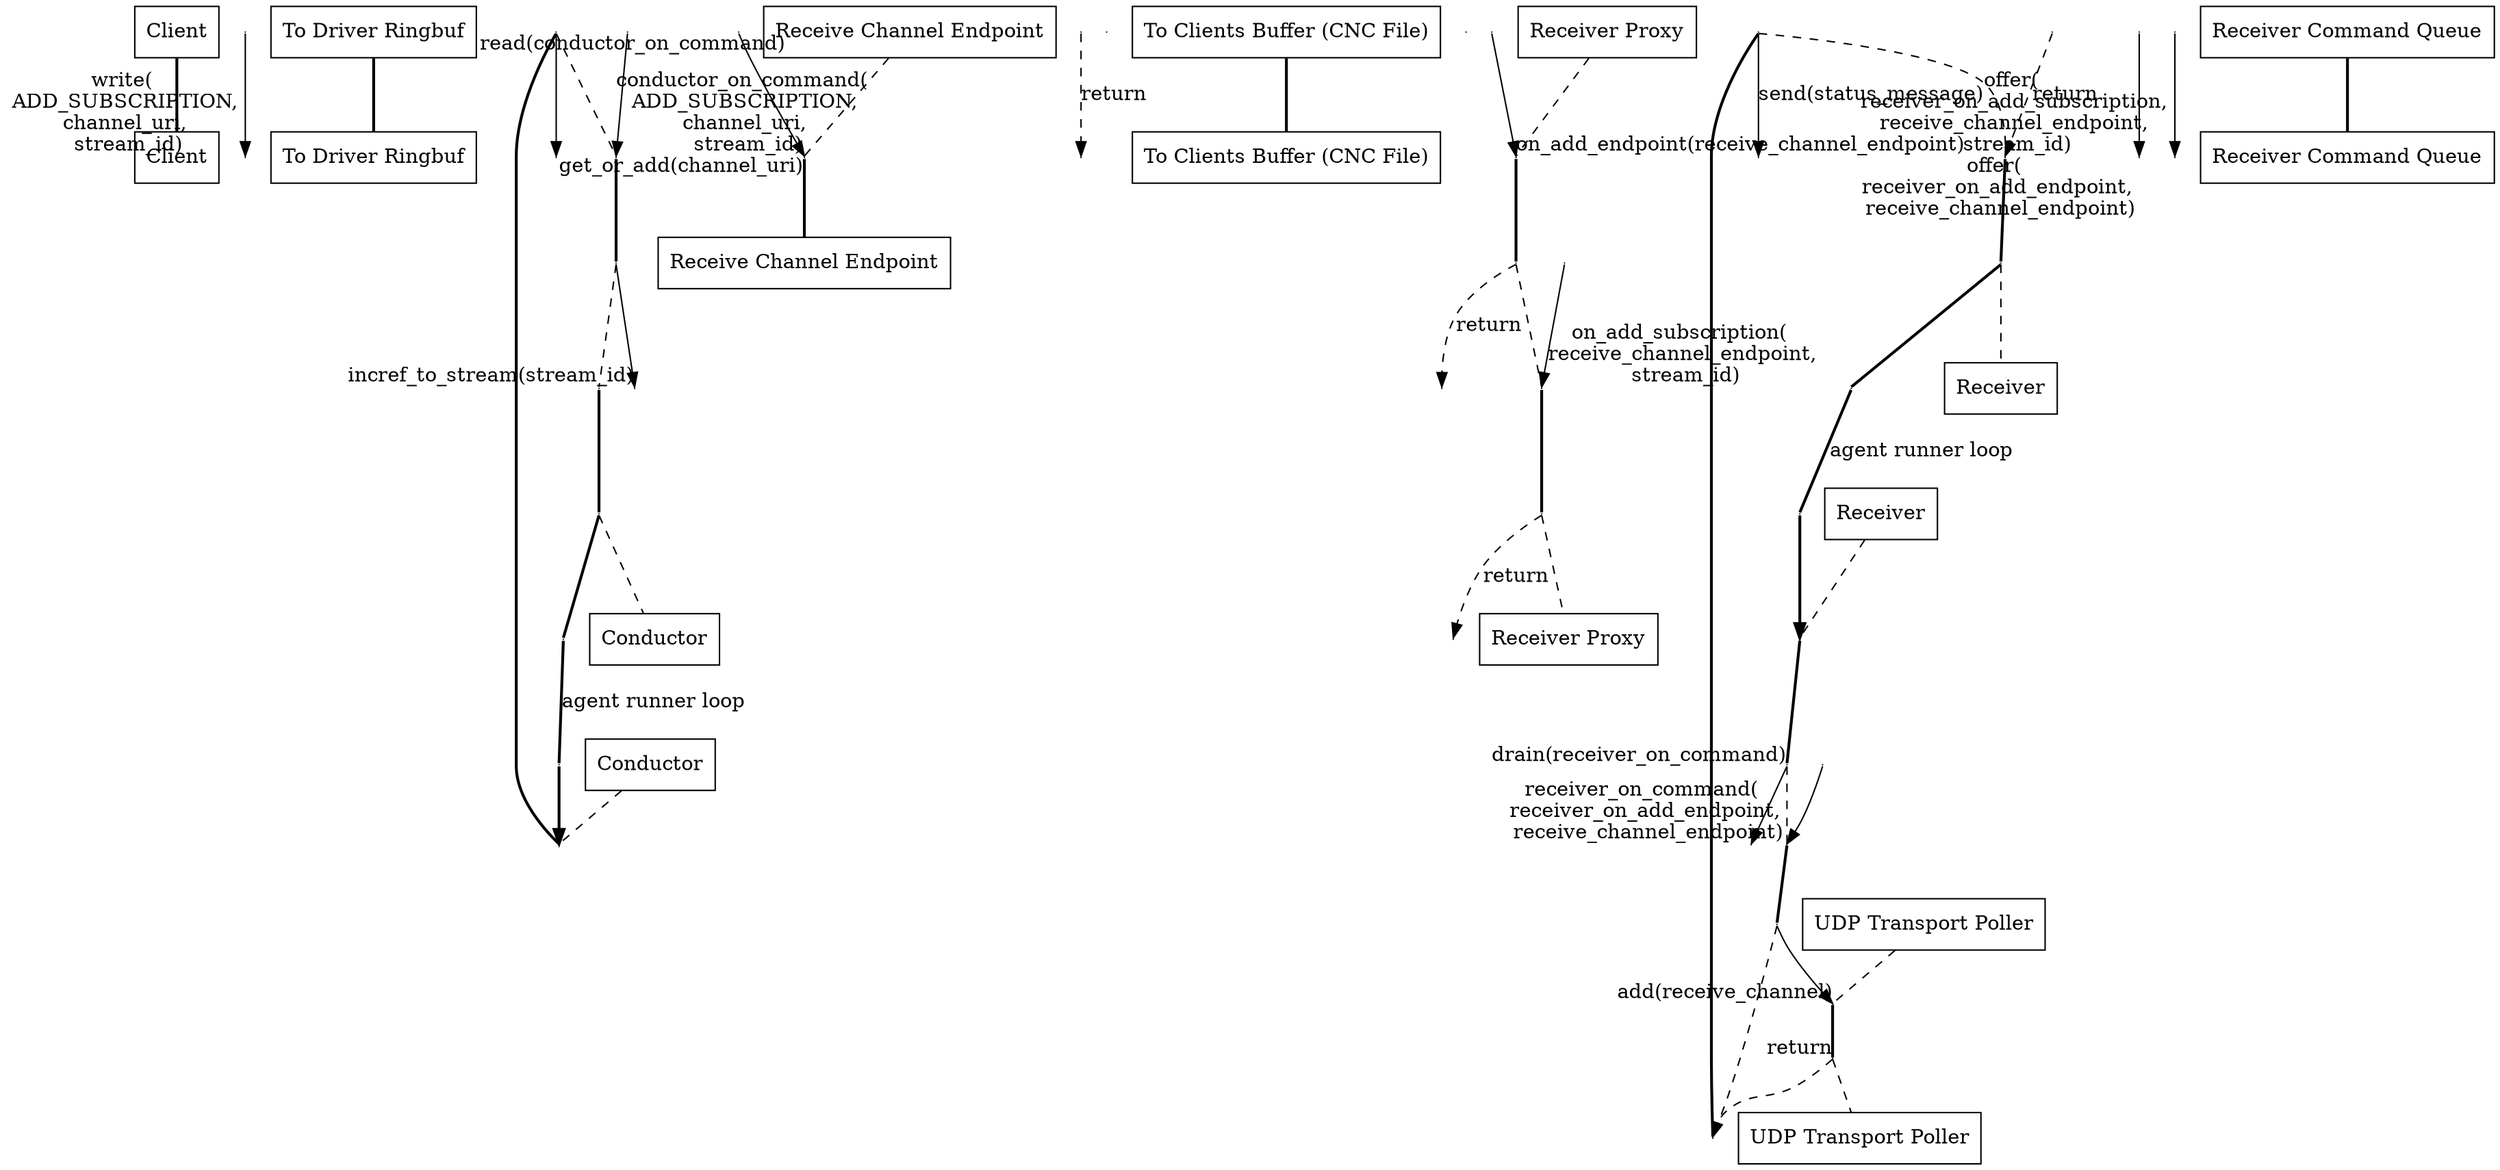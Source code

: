 digraph add_subscription_sequence_diagram {
  client__head [ label="Client" pos="0,0!" shape="record" ];
  client__write [ pos="0,-1!" shape="point" width="0" ]
  client__foot [ label="Client" pos="0,-19!" shape="record" ];
  to_driver_ringbuf__head [ label="To Driver Ringbuf" pos="3,0!" shape="record" ];
  to_driver_ringbuf__write [ pos="3,-1!" shape="point" width="0" ]
  to_driver_ringbuf__read [ pos="3,-2!" shape="point" width="0" ]
  to_driver_ringbuf__on_command [ pos="3,-3!" shape="point" width="0" ]
  to_driver_ringbuf__foot [ label="To Driver Ringbuf" pos="3,-19!" shape="record" ];
  conductor__head [ label="Conductor" pos="6,0!" shape="record" ];
  conductor__loop_begin [ pos="6,-1!" shape="point" width="0" ];
  conductor__ret_loop_begin [ pos="6.5,-1!" shape="point" width="0" ];
  conductor__read [ pos="6,-2!" shape="point" width="0" ]
  conductor__on_command [ pos="6,-3!" shape="point" width="0" ]
  conductor__get_add [ pos="6,-4!" shape="point" width="0" ]
  conductor__ret_get_add [ pos="6,-5!" shape="point" width="0" ]
  conductor__incref [ pos="6,-6!" shape="point" width="0" ]
  conductor__ret_incref [ pos="6,-16!" shape="point" width="0" ]
  conductor__broadcast [ pos="6,-17!" shape="point" width="0" ]
  conductor__loop_end [ pos="6,-18!" shape="point" width="0" ];
  conductor__ret_loop_end [ pos="6.5,-18!" shape="point" width="0" ];
  conductor__foot [ label="Conductor" pos="6,-19!" shape="record" ];
  to_clients_buffer__head [ label="To Clients Buffer (CNC File)" pos="9,0!" shape="record" ];
  to_clients_buffer__broadcast [ pos="9,-17!" shape="point" width="0" ]
  to_clients_buffer__foot [ label="To Clients Buffer (CNC File)" pos="9,-19!" shape="record" ];
  receive_channel_endpoint__head [ label="Receive Channel Endpoint" pos="12,0!" shape="record" ];
  receive_channel_endpoint__get_add [ pos="12,-4!" shape="point" width="0" ]
  receive_channel_endpoint__ret_get_add [ pos="12,-5!" shape="point" width="0" ]
  receive_channel_endpoint__incref [ pos="12,-6!" shape="point" width="0" ]
  receive_channel_endpoint__on_add_end [ pos="12,-7!" shape="point" width="0" ]
  receive_channel_endpoint__ret_on_add_end [ pos="12,-9!" shape="point" width="0" ]
  receive_channel_endpoint__on_add_sub [ pos="12,-10!" shape="point" width="0" ]
  receive_channel_endpoint__ret_on_add_sub [ pos="12,-12!" shape="point" width="0" ]
  receive_channel_endpoint__send_status_msg [ pos="12,-16!" shape="point" width="0" ]
  receive_channel_endpoint__ret_send_status_msg [ pos="12,-17!" shape="point" width="0" ]
  receive_channel_endpoint__foot [ label="Receive Channel Endpoint" pos="12,-19!" shape="record" ];
  receiver_proxy__head [ label="Receiver Proxy" pos="15,0!" shape="record" ];
  receiver_proxy__on_add_end [ pos="15,-7!" shape="point" width="0" ];
  receiver_proxy__ofer_add_end [ pos="15,-8!" shape="point" width="0" ];
  receiver_proxy__ret_on_add_end [ pos="15,-9!" shape="point" width="0" ];
  receiver_proxy__on_add_sub [ pos="15,-10!" shape="point" width="0" ];
  receiver_proxy__ofer_add_sub [ pos="15,-11!" shape="point" width="0" ];
  receiver_proxy__ret_on_add_sub [ pos="15,-12!" shape="point" width="0" ]
  receiver_proxy__foot [ label="Receiver Proxy" pos="15,-19!" shape="record" ];
  receiver_command_queue__head [ label="Receiver Command Queue" pos="18,0!" shape="record" ];
  receiver_command_queue__offer_end [ pos="18,-8!" shape="point" width="0" ]
  receiver_command_queue__offer_sub [ pos="18,-11!" shape="point" width="0" ]
  receiver_command_queue__drain [ pos="18,-12!" shape="point" width="0" ]
  receiver_command_queue__on_command [ pos="18,-13!" shape="point" width="0" ]
  receiver_command_queue__foot [ label="Receiver Command Queue" pos="18,-19!" shape="record" ];
  receiver__head [ label="Receiver" pos="21,0!" shape="record" ];
  receiver__loop_begin [ pos="21,-1!" shape="point" width="0" ];
  receiver__ret_loop_begin [ pos="21.5,-1!" shape="point" width="0" ];
  receiver__drain [ pos="21,-12!" shape="point" width="0" ]
  receiver__on_command [ pos="21,-13!" shape="point" width="0" ]
  receiver__add_channel [ pos="21,-14!" shape="point" width="0" ]
  receiver__ret_add_channel [ pos="21,-15!" shape="point" width="0" ]
  receiver__send_status_msg [ pos="21,-16!" shape="point" width="0" ]
  receiver__ret_send_status_msg [ pos="21,-17!" shape="point" width="0" ]
  receiver__loop_end [ pos="21,-18!" shape="point" width="0" ];
  receiver__ret_loop_end [ pos="21.5,-18!" shape="point" width="0" ];
  receiver__foot [ label="Receiver" pos="21,-19!" shape="record" ];
  udp_poller__head [ label="UDP Transport Poller" pos="24,0!" shape="record" ];
  udp_poller__add_channel [ pos="24,-14!" shape="point" width="0" ]
  udp_poller__ret_add_channel [ pos="24,-15!" shape="point" width="0" ]
  udp_poller__foot [ label="UDP Transport Poller" pos="24,-19!" shape="record" ];

  client__head -> client__foot [ dir="none" style="bold" ]
  to_driver_ringbuf__head -> to_driver_ringbuf__foot [ dir="none" style="bold" ]
  conductor__head -> conductor__loop_begin [ dir="none" style="dashed" ]
  conductor__loop_begin -> conductor__read [ dir="none" style="bold" ]
  conductor__read -> conductor__on_command [ dir="none" style="dashed" ]
  conductor__on_command -> conductor__incref [ dir="none" style="bold" ]
  conductor__incref -> conductor__ret_incref [ dir="none" style="dashed" ]
  conductor__ret_incref -> conductor__loop_end [ dir="none" style="bold" ]
  conductor__loop_end -> conductor__foot [ dir="none" style="dashed" ]
  to_clients_buffer__head -> to_clients_buffer__foot [ dir="none" style="bold" ]
  receive_channel_endpoint__head -> receive_channel_endpoint__get_add [ dir="none" style="dashed" ]
  receive_channel_endpoint__get_add -> receive_channel_endpoint__foot [ dir="none" style="bold" ]
  receiver_proxy__head -> receiver_proxy__on_add_end [ dir="none" style="dashed" ]
  receiver_proxy__on_add_end -> receiver_proxy__ret_on_add_end [ dir="none" style="bold" ]
  receiver_proxy__ret_on_add_end -> receiver_proxy__on_add_sub [ dir="none" style="dashed" ]
  receiver_proxy__on_add_sub -> receiver_proxy__ret_on_add_sub [ dir="none" style="bold" ]
  receiver_proxy__ret_on_add_sub -> receiver_proxy__foot [ dir="none" style="dashed" ]
  receiver_command_queue__head -> receiver_command_queue__foot [ dir="none" style="bold" ]
  receiver__head -> receiver__loop_begin [ dir="none" style="dashed" ]
  receiver__loop_begin -> receiver__drain [ dir="none" style="bold" ]
  receiver__drain -> receiver__on_command [ dir="none" style="dashed" ]
  receiver__on_command -> receiver__add_channel [ dir="none" style="bold" ]
  receiver__add_channel -> receiver__ret_add_channel [ dir="none" style="dashed" ]
  receiver__ret_add_channel -> receiver__send_status_msg [ dir="none" style="bold" ]
  receiver__send_status_msg -> receiver__ret_send_status_msg [ dir="none" style="dashed" ]
  receiver__ret_send_status_msg -> receiver__loop_end [ dir="none" style="bold" ]
  receiver__loop_end -> receiver__foot [ dir="none" style="dashed" ]
  udp_poller__head -> udp_poller__add_channel [ dir="none" style="dashed" ]
  udp_poller__add_channel -> udp_poller__ret_add_channel [ dir="none" style="bold" ]
  udp_poller__ret_add_channel -> udp_poller__foot [ dir="none" style="dashed" ]

  client__write -> to_driver_ringbuf__write [ headlabel="write( \n ADD_SUBSCRIPTION, \n channel_uri, \n stream_id)" style="solid" ]
  conductor__read -> to_driver_ringbuf__read [ taillabel="read(conductor_on_command)" style="solid" ]
  to_driver_ringbuf__on_command -> conductor__on_command [ headlabel="conductor_on_command( \n ADD_SUBSCRIPTION, \n channel_uri, \n stream_id)" style="solid" ]
  conductor__get_add -> receive_channel_endpoint__get_add [ headlabel="get_or_add(channel_uri)" style="solid" ]
  receive_channel_endpoint__ret_get_add -> conductor__ret_get_add [ label="return" style="dashed" ]
  conductor__incref -> receive_channel_endpoint__incref [ headlabel="incref_to_stream(stream_id)" style="solid" ]
  receive_channel_endpoint__on_add_end -> receiver_proxy__on_add_end [ headlabel="on_add_endpoint(receive_channel_endpoint)" style="solid" ]
  receiver_proxy__ofer_add_end -> receiver_command_queue__offer_end [ headlabel="offer( \n receiver_on_add_endpoint, \n receive_channel_endpoint)" style="solid" ]
  receiver_proxy__ret_on_add_end -> receive_channel_endpoint__ret_on_add_end [ label="return" style="dashed" ]
  receive_channel_endpoint__on_add_sub -> receiver_proxy__on_add_sub [ headlabel="on_add_subscription( \n receive_channel_endpoint, \n stream_id)" style="solid" ]
  receiver_proxy__ofer_add_sub -> receiver_command_queue__offer_sub [ headlabel="offer( \n receiver_on_add_subscription, \n receive_channel_endpoint, \n stream_id)" style="solid" ]
  receiver_proxy__ret_on_add_sub -> receive_channel_endpoint__ret_on_add_sub [ label="return" style="dashed" ]
  receiver__drain -> receiver_command_queue__drain [ taillabel="drain(receiver_on_command)" style="solid" ]
  receiver_command_queue__on_command -> receiver__on_command [ headlabel="receiver_on_command( \n receiver_on_add_endpoint, \n receive_channel_endpoint)" style="solid" ]
  receiver__add_channel -> udp_poller__add_channel [ headlabel="add(receive_channel)" style="solid" ]
  udp_poller__ret_add_channel -> receiver__ret_add_channel [ taillabel="return" style="dashed" ]
  receiver__send_status_msg -> receive_channel_endpoint__send_status_msg [ label="send(status_message)" style="solid" ]
  receive_channel_endpoint__ret_send_status_msg -> receiver__ret_send_status_msg [ label="return" style="dashed" ]

  conductor__loop_end -> conductor__ret_loop_end [ dir="none" style="bold" ]
  conductor__ret_loop_end -> conductor__ret_loop_begin [ label="agent runner loop" dir="none" style="bold" ]
  conductor__ret_loop_begin -> conductor__loop_begin [ style="bold" ]
  receiver__loop_end -> receiver__ret_loop_end [ dir="none" style="bold" ]
  receiver__ret_loop_end -> receiver__ret_loop_begin [ label="agent runner loop" dir="none" style="bold" ]
  receiver__ret_loop_begin -> receiver__loop_begin [ style="bold" ]
}
